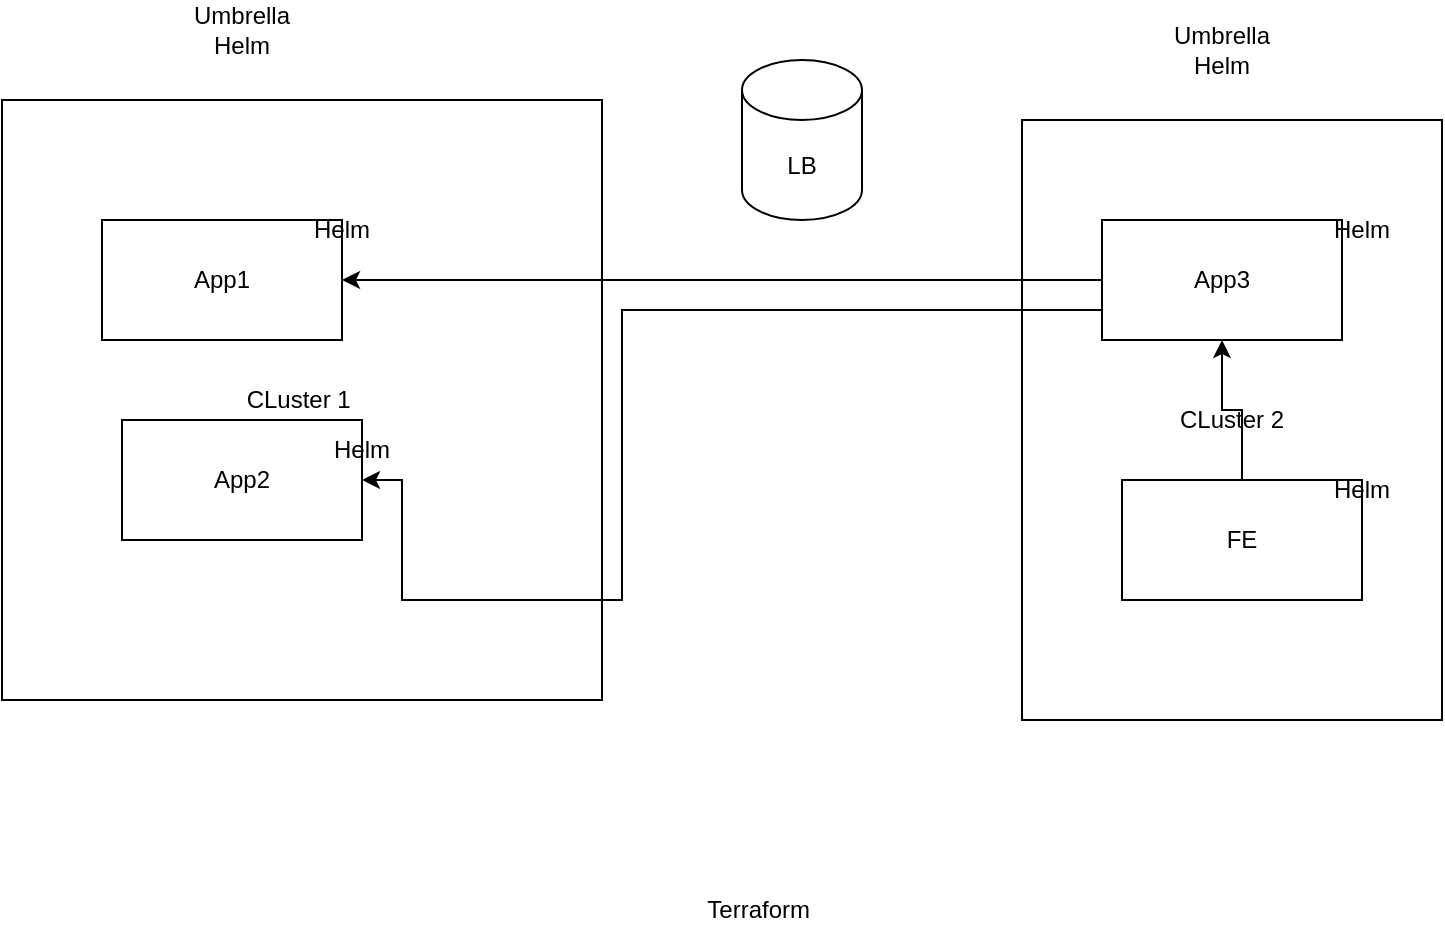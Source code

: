 <mxfile version="17.2.4" type="device" pages="3"><diagram id="8au1E8WfMWYvIP2Y4KJy" name="Page-1"><mxGraphModel dx="1422" dy="888" grid="1" gridSize="10" guides="1" tooltips="1" connect="1" arrows="1" fold="1" page="1" pageScale="1" pageWidth="850" pageHeight="1100" math="0" shadow="0"><root><mxCell id="0"/><mxCell id="1" parent="0"/><mxCell id="zv0lsW5ycDVizvY345j8-6" value="&lt;span&gt;CLuster 2&lt;/span&gt;" style="rounded=0;whiteSpace=wrap;html=1;" parent="1" vertex="1"><mxGeometry x="540" y="80" width="210" height="300" as="geometry"/></mxCell><mxCell id="zv0lsW5ycDVizvY345j8-5" value="CLuster 1&amp;nbsp;" style="rounded=0;whiteSpace=wrap;html=1;" parent="1" vertex="1"><mxGeometry x="30" y="70" width="300" height="300" as="geometry"/></mxCell><mxCell id="zv0lsW5ycDVizvY345j8-1" value="App1" style="rounded=0;whiteSpace=wrap;html=1;" parent="1" vertex="1"><mxGeometry x="80" y="130" width="120" height="60" as="geometry"/></mxCell><mxCell id="zv0lsW5ycDVizvY345j8-2" value="App2" style="rounded=0;whiteSpace=wrap;html=1;" parent="1" vertex="1"><mxGeometry x="90" y="230" width="120" height="60" as="geometry"/></mxCell><mxCell id="zv0lsW5ycDVizvY345j8-8" style="edgeStyle=orthogonalEdgeStyle;rounded=0;orthogonalLoop=1;jettySize=auto;html=1;entryX=1;entryY=0.5;entryDx=0;entryDy=0;" parent="1" source="zv0lsW5ycDVizvY345j8-3" target="zv0lsW5ycDVizvY345j8-1" edge="1"><mxGeometry relative="1" as="geometry"/></mxCell><mxCell id="zv0lsW5ycDVizvY345j8-7" style="edgeStyle=orthogonalEdgeStyle;rounded=0;orthogonalLoop=1;jettySize=auto;html=1;" parent="1" source="zv0lsW5ycDVizvY345j8-4" target="zv0lsW5ycDVizvY345j8-3" edge="1"><mxGeometry relative="1" as="geometry"/></mxCell><mxCell id="zv0lsW5ycDVizvY345j8-9" style="edgeStyle=orthogonalEdgeStyle;rounded=0;orthogonalLoop=1;jettySize=auto;html=1;exitX=0;exitY=0.75;exitDx=0;exitDy=0;" parent="1" source="zv0lsW5ycDVizvY345j8-3" target="zv0lsW5ycDVizvY345j8-2" edge="1"><mxGeometry relative="1" as="geometry"><Array as="points"><mxPoint x="340" y="175"/><mxPoint x="340" y="320"/><mxPoint x="230" y="320"/></Array></mxGeometry></mxCell><mxCell id="zv0lsW5ycDVizvY345j8-3" value="App3" style="rounded=0;whiteSpace=wrap;html=1;" parent="1" vertex="1"><mxGeometry x="580" y="130" width="120" height="60" as="geometry"/></mxCell><mxCell id="zv0lsW5ycDVizvY345j8-4" value="FE" style="rounded=0;whiteSpace=wrap;html=1;" parent="1" vertex="1"><mxGeometry x="590" y="260" width="120" height="60" as="geometry"/></mxCell><mxCell id="zv0lsW5ycDVizvY345j8-11" value="LB" style="shape=cylinder3;whiteSpace=wrap;html=1;boundedLbl=1;backgroundOutline=1;size=15;" parent="1" vertex="1"><mxGeometry x="400" y="50" width="60" height="80" as="geometry"/></mxCell><mxCell id="zv0lsW5ycDVizvY345j8-13" value="Umbrella Helm" style="text;html=1;strokeColor=none;fillColor=none;align=center;verticalAlign=middle;whiteSpace=wrap;rounded=0;" parent="1" vertex="1"><mxGeometry x="610" y="30" width="60" height="30" as="geometry"/></mxCell><mxCell id="zv0lsW5ycDVizvY345j8-14" value="Umbrella Helm" style="text;html=1;strokeColor=none;fillColor=none;align=center;verticalAlign=middle;whiteSpace=wrap;rounded=0;" parent="1" vertex="1"><mxGeometry x="120" y="20" width="60" height="30" as="geometry"/></mxCell><mxCell id="zv0lsW5ycDVizvY345j8-15" value="Helm" style="text;html=1;strokeColor=none;fillColor=none;align=center;verticalAlign=middle;whiteSpace=wrap;rounded=0;" parent="1" vertex="1"><mxGeometry x="170" y="120" width="60" height="30" as="geometry"/></mxCell><mxCell id="zv0lsW5ycDVizvY345j8-16" value="Helm" style="text;html=1;strokeColor=none;fillColor=none;align=center;verticalAlign=middle;whiteSpace=wrap;rounded=0;" parent="1" vertex="1"><mxGeometry x="680" y="120" width="60" height="30" as="geometry"/></mxCell><mxCell id="zv0lsW5ycDVizvY345j8-17" value="Helm" style="text;html=1;strokeColor=none;fillColor=none;align=center;verticalAlign=middle;whiteSpace=wrap;rounded=0;" parent="1" vertex="1"><mxGeometry x="180" y="230" width="60" height="30" as="geometry"/></mxCell><mxCell id="zv0lsW5ycDVizvY345j8-18" value="Helm" style="text;html=1;strokeColor=none;fillColor=none;align=center;verticalAlign=middle;whiteSpace=wrap;rounded=0;" parent="1" vertex="1"><mxGeometry x="680" y="250" width="60" height="30" as="geometry"/></mxCell><mxCell id="zv0lsW5ycDVizvY345j8-19" value="Terraform&amp;nbsp;" style="text;html=1;strokeColor=none;fillColor=none;align=center;verticalAlign=middle;whiteSpace=wrap;rounded=0;" parent="1" vertex="1"><mxGeometry x="380" y="460" width="60" height="30" as="geometry"/></mxCell></root></mxGraphModel></diagram><diagram id="YZVzRJAjzP6g9ydDmoEG" name="Page-2"><mxGraphModel dx="981" dy="612" grid="1" gridSize="10" guides="1" tooltips="1" connect="1" arrows="1" fold="1" page="1" pageScale="1" pageWidth="850" pageHeight="1100" math="0" shadow="0"><root><mxCell id="0"/><mxCell id="1" parent="0"/><mxCell id="ZienguRgGZIwRSqopPsS-9" style="edgeStyle=orthogonalEdgeStyle;rounded=0;orthogonalLoop=1;jettySize=auto;html=1;exitX=0.25;exitY=1;exitDx=0;exitDy=0;fillColor=#60a917;strokeColor=#2D7600;" edge="1" parent="1" source="ZienguRgGZIwRSqopPsS-1"><mxGeometry relative="1" as="geometry"><mxPoint x="219.69" y="390.0" as="targetPoint"/></mxGeometry></mxCell><mxCell id="ZienguRgGZIwRSqopPsS-10" style="edgeStyle=orthogonalEdgeStyle;rounded=0;orthogonalLoop=1;jettySize=auto;html=1;exitX=0.5;exitY=1;exitDx=0;exitDy=0;fillColor=#a20025;strokeColor=#6F0000;" edge="1" parent="1" source="ZienguRgGZIwRSqopPsS-1" target="ZienguRgGZIwRSqopPsS-3"><mxGeometry relative="1" as="geometry"/></mxCell><mxCell id="ZienguRgGZIwRSqopPsS-11" style="edgeStyle=orthogonalEdgeStyle;rounded=0;orthogonalLoop=1;jettySize=auto;html=1;exitX=0.75;exitY=1;exitDx=0;exitDy=0;entryX=0.75;entryY=0;entryDx=0;entryDy=0;fillColor=#d80073;strokeColor=#A50040;" edge="1" parent="1" source="ZienguRgGZIwRSqopPsS-1" target="ZienguRgGZIwRSqopPsS-3"><mxGeometry relative="1" as="geometry"/></mxCell><mxCell id="ZienguRgGZIwRSqopPsS-1" value="" style="rounded=0;whiteSpace=wrap;html=1;fillColor=#f8cecc;strokeColor=#b85450;" vertex="1" parent="1"><mxGeometry x="190" y="230" width="120" height="60" as="geometry"/></mxCell><mxCell id="ZienguRgGZIwRSqopPsS-5" style="edgeStyle=orthogonalEdgeStyle;rounded=0;orthogonalLoop=1;jettySize=auto;html=1;exitX=0.25;exitY=1;exitDx=0;exitDy=0;entryX=0.25;entryY=0;entryDx=0;entryDy=0;fillColor=#60a917;strokeColor=#2D7600;" edge="1" parent="1" source="ZienguRgGZIwRSqopPsS-2" target="ZienguRgGZIwRSqopPsS-1"><mxGeometry relative="1" as="geometry"/></mxCell><mxCell id="ZienguRgGZIwRSqopPsS-6" style="edgeStyle=orthogonalEdgeStyle;rounded=0;orthogonalLoop=1;jettySize=auto;html=1;exitX=0.5;exitY=1;exitDx=0;exitDy=0;entryX=0.5;entryY=0;entryDx=0;entryDy=0;fillColor=#a20025;strokeColor=#6F0000;" edge="1" parent="1" source="ZienguRgGZIwRSqopPsS-2" target="ZienguRgGZIwRSqopPsS-1"><mxGeometry relative="1" as="geometry"/></mxCell><mxCell id="ZienguRgGZIwRSqopPsS-7" style="edgeStyle=orthogonalEdgeStyle;rounded=0;orthogonalLoop=1;jettySize=auto;html=1;exitX=0.75;exitY=1;exitDx=0;exitDy=0;entryX=0.75;entryY=0;entryDx=0;entryDy=0;fillColor=#d80073;strokeColor=#A50040;" edge="1" parent="1" source="ZienguRgGZIwRSqopPsS-2" target="ZienguRgGZIwRSqopPsS-1"><mxGeometry relative="1" as="geometry"/></mxCell><mxCell id="ZienguRgGZIwRSqopPsS-2" value="" style="rounded=0;whiteSpace=wrap;html=1;fillColor=#d5e8d4;strokeColor=#82b366;" vertex="1" parent="1"><mxGeometry x="190" y="100" width="120" height="60" as="geometry"/></mxCell><mxCell id="ZienguRgGZIwRSqopPsS-3" value="" style="rounded=0;whiteSpace=wrap;html=1;fillColor=#d5e8d4;strokeColor=#82b366;" vertex="1" parent="1"><mxGeometry x="190" y="390" width="120" height="60" as="geometry"/></mxCell></root></mxGraphModel></diagram><diagram id="cMnq3IBVsFicBj2TClrP" name="Page-3"><mxGraphModel dx="1422" dy="888" grid="1" gridSize="10" guides="1" tooltips="1" connect="1" arrows="1" fold="1" page="1" pageScale="1" pageWidth="850" pageHeight="1100" math="0" shadow="0"><root><mxCell id="0"/><mxCell id="1" parent="0"/><mxCell id="VCgUH65fSU07aVNEmwZD-1" value="NodeStyleBase" style="rounded=0;whiteSpace=wrap;html=1;" vertex="1" parent="1"><mxGeometry x="610" y="120" width="120" height="60" as="geometry"/></mxCell><mxCell id="VCgUH65fSU07aVNEmwZD-2" value="EdgeStylebase" style="rounded=0;whiteSpace=wrap;html=1;" vertex="1" parent="1"><mxGeometry x="610" y="220" width="120" height="60" as="geometry"/></mxCell><mxCell id="VCgUH65fSU07aVNEmwZD-3" value="LabelStyleBase" style="rounded=0;whiteSpace=wrap;html=1;" vertex="1" parent="1"><mxGeometry x="610" y="320" width="120" height="60" as="geometry"/></mxCell><mxCell id="VCgUH65fSU07aVNEmwZD-5" value="Custom style base" style="rounded=0;whiteSpace=wrap;html=1;" vertex="1" parent="1"><mxGeometry x="425" y="120" width="120" height="60" as="geometry"/></mxCell></root></mxGraphModel></diagram></mxfile>